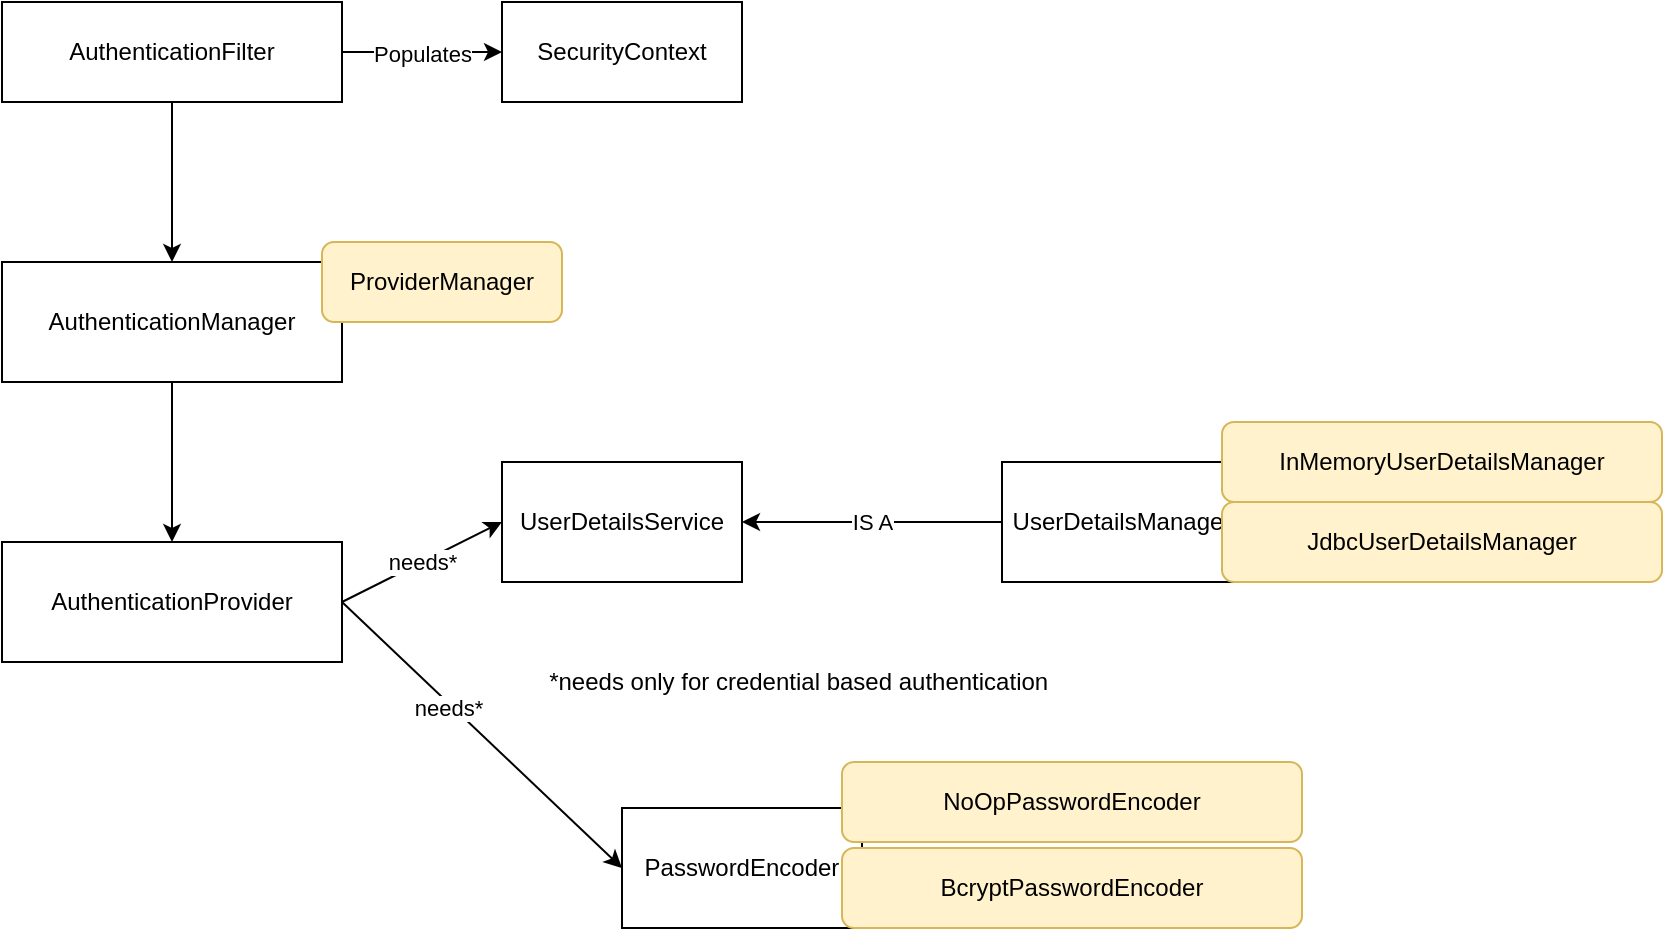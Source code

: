 <mxfile>
    <diagram id="YopQn-52opIjArm4EPtT" name="Page-1">
        <mxGraphModel dx="1103" dy="749" grid="1" gridSize="10" guides="1" tooltips="1" connect="1" arrows="1" fold="1" page="1" pageScale="1" pageWidth="827" pageHeight="1169" math="0" shadow="0">
            <root>
                <mxCell id="0"/>
                <mxCell id="1" parent="0"/>
                <mxCell id="4" value="" style="edgeStyle=orthogonalEdgeStyle;rounded=0;orthogonalLoop=1;jettySize=auto;html=1;" edge="1" parent="1" source="2" target="3">
                    <mxGeometry relative="1" as="geometry"/>
                </mxCell>
                <mxCell id="13" value="" style="edgeStyle=orthogonalEdgeStyle;rounded=0;orthogonalLoop=1;jettySize=auto;html=1;" edge="1" parent="1" source="2" target="12">
                    <mxGeometry relative="1" as="geometry"/>
                </mxCell>
                <mxCell id="26" value="Populates" style="edgeLabel;html=1;align=center;verticalAlign=middle;resizable=0;points=[];" vertex="1" connectable="0" parent="13">
                    <mxGeometry y="-1" relative="1" as="geometry">
                        <mxPoint as="offset"/>
                    </mxGeometry>
                </mxCell>
                <mxCell id="2" value="AuthenticationFilter" style="rounded=0;whiteSpace=wrap;html=1;" vertex="1" parent="1">
                    <mxGeometry x="230" y="230" width="170" height="50" as="geometry"/>
                </mxCell>
                <mxCell id="6" value="" style="edgeStyle=orthogonalEdgeStyle;rounded=0;orthogonalLoop=1;jettySize=auto;html=1;" edge="1" parent="1" source="3" target="5">
                    <mxGeometry relative="1" as="geometry"/>
                </mxCell>
                <mxCell id="3" value="AuthenticationManager" style="rounded=0;whiteSpace=wrap;html=1;" vertex="1" parent="1">
                    <mxGeometry x="230" y="360" width="170" height="60" as="geometry"/>
                </mxCell>
                <mxCell id="5" value="AuthenticationProvider" style="rounded=0;whiteSpace=wrap;html=1;" vertex="1" parent="1">
                    <mxGeometry x="230" y="500" width="170" height="60" as="geometry"/>
                </mxCell>
                <mxCell id="9" value="UserDetailsService" style="rounded=0;whiteSpace=wrap;html=1;" vertex="1" parent="1">
                    <mxGeometry x="480" y="460" width="120" height="60" as="geometry"/>
                </mxCell>
                <mxCell id="10" value="needs*" style="endArrow=classic;html=1;exitX=1;exitY=0.5;exitDx=0;exitDy=0;entryX=0;entryY=0.5;entryDx=0;entryDy=0;" edge="1" parent="1" source="5" target="9">
                    <mxGeometry width="50" height="50" relative="1" as="geometry">
                        <mxPoint x="540" y="410" as="sourcePoint"/>
                        <mxPoint x="590" y="360" as="targetPoint"/>
                    </mxGeometry>
                </mxCell>
                <mxCell id="11" value="" style="endArrow=classic;html=1;entryX=0;entryY=0.5;entryDx=0;entryDy=0;" edge="1" parent="1" target="7">
                    <mxGeometry width="50" height="50" relative="1" as="geometry">
                        <mxPoint x="400" y="530" as="sourcePoint"/>
                        <mxPoint x="590" y="360" as="targetPoint"/>
                    </mxGeometry>
                </mxCell>
                <mxCell id="28" value="needs*" style="edgeLabel;html=1;align=center;verticalAlign=middle;resizable=0;points=[];" vertex="1" connectable="0" parent="11">
                    <mxGeometry x="-0.224" y="-2" relative="1" as="geometry">
                        <mxPoint as="offset"/>
                    </mxGeometry>
                </mxCell>
                <mxCell id="12" value="SecurityContext" style="rounded=0;whiteSpace=wrap;html=1;" vertex="1" parent="1">
                    <mxGeometry x="480" y="230" width="120" height="50" as="geometry"/>
                </mxCell>
                <mxCell id="14" value="ProviderManager" style="rounded=1;whiteSpace=wrap;html=1;fillColor=#fff2cc;strokeColor=#d6b656;" vertex="1" parent="1">
                    <mxGeometry x="390" y="350" width="120" height="40" as="geometry"/>
                </mxCell>
                <mxCell id="23" value="IS A" style="edgeStyle=orthogonalEdgeStyle;rounded=0;orthogonalLoop=1;jettySize=auto;html=1;entryX=1;entryY=0.5;entryDx=0;entryDy=0;" edge="1" parent="1" source="21" target="9">
                    <mxGeometry relative="1" as="geometry"/>
                </mxCell>
                <mxCell id="21" value="UserDetailsManager" style="rounded=0;whiteSpace=wrap;html=1;" vertex="1" parent="1">
                    <mxGeometry x="730" y="460" width="120" height="60" as="geometry"/>
                </mxCell>
                <mxCell id="22" value="" style="group" vertex="1" connectable="0" parent="1">
                    <mxGeometry x="540" y="610" width="340" height="83" as="geometry"/>
                </mxCell>
                <mxCell id="7" value="PasswordEncoder" style="rounded=0;whiteSpace=wrap;html=1;" vertex="1" parent="22">
                    <mxGeometry y="23" width="120" height="60" as="geometry"/>
                </mxCell>
                <mxCell id="18" value="NoOpPasswordEncoder" style="rounded=1;whiteSpace=wrap;html=1;fillColor=#fff2cc;strokeColor=#d6b656;" vertex="1" parent="22">
                    <mxGeometry x="110" width="230" height="40" as="geometry"/>
                </mxCell>
                <mxCell id="19" value="BcryptPasswordEncoder" style="rounded=1;whiteSpace=wrap;html=1;fillColor=#fff2cc;strokeColor=#d6b656;" vertex="1" parent="22">
                    <mxGeometry x="110" y="43" width="230" height="40" as="geometry"/>
                </mxCell>
                <mxCell id="24" value="InMemoryUserDetailsManager" style="rounded=1;whiteSpace=wrap;html=1;fillColor=#fff2cc;strokeColor=#d6b656;" vertex="1" parent="1">
                    <mxGeometry x="840" y="440" width="220" height="40" as="geometry"/>
                </mxCell>
                <mxCell id="25" value="JdbcUserDetailsManager" style="rounded=1;whiteSpace=wrap;html=1;fillColor=#fff2cc;strokeColor=#d6b656;" vertex="1" parent="1">
                    <mxGeometry x="840" y="480" width="220" height="40" as="geometry"/>
                </mxCell>
                <mxCell id="29" value="*needs only for credential based authentication&amp;nbsp;" style="text;html=1;strokeColor=none;fillColor=none;align=center;verticalAlign=middle;whiteSpace=wrap;rounded=0;" vertex="1" parent="1">
                    <mxGeometry x="490" y="560" width="280" height="20" as="geometry"/>
                </mxCell>
            </root>
        </mxGraphModel>
    </diagram>
</mxfile>